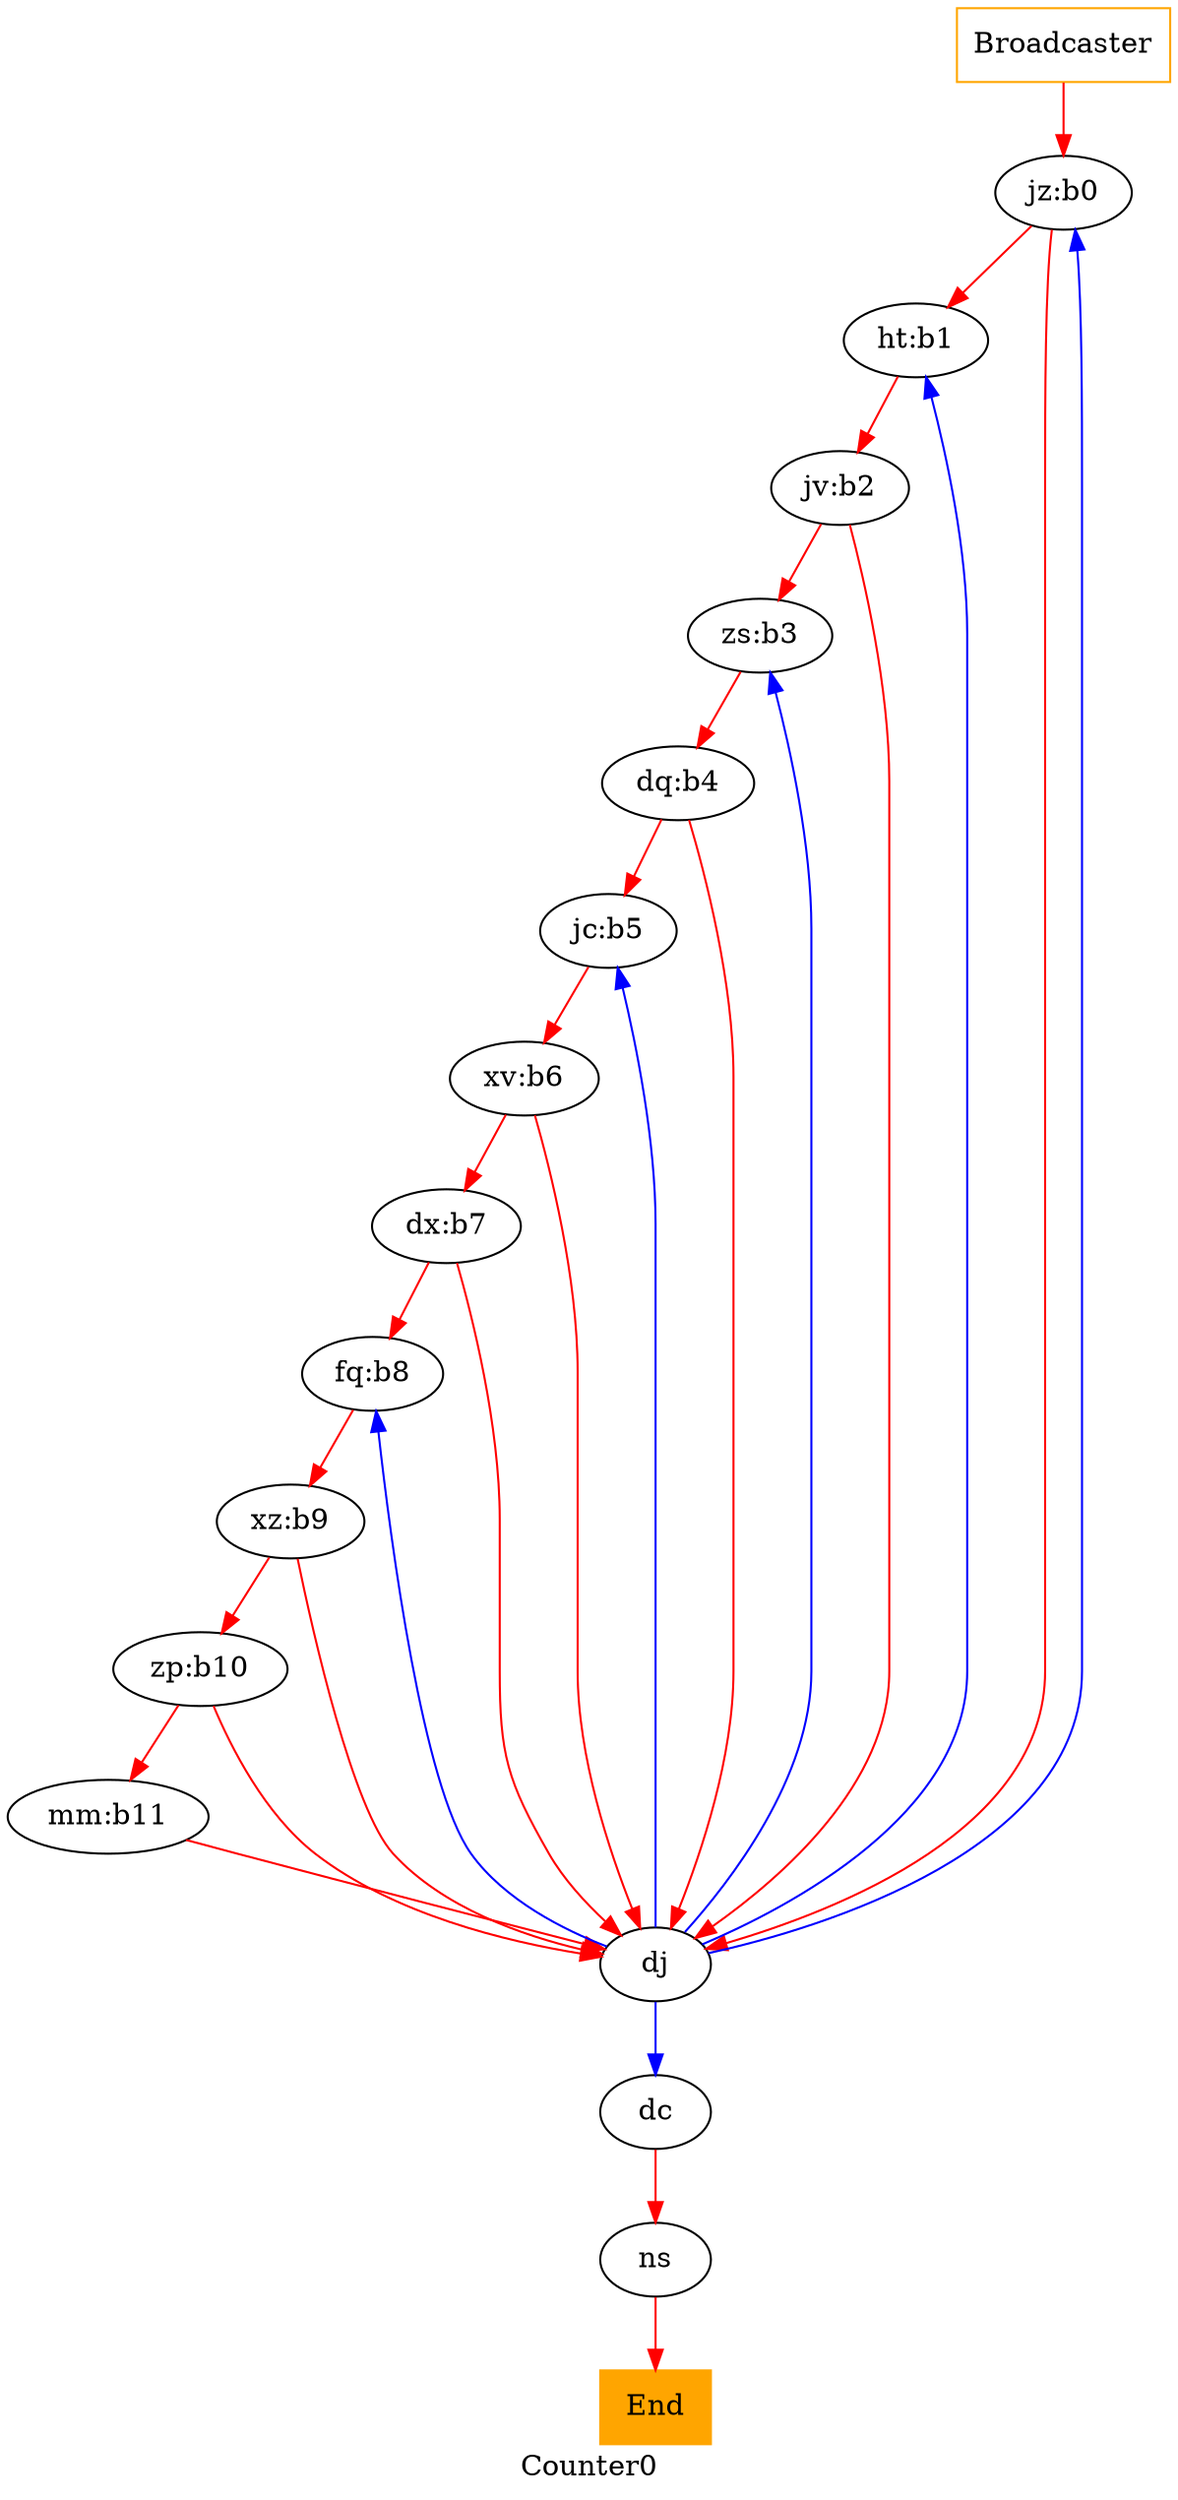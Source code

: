 digraph Counter0 {
    label = "Counter0";
    
    node [ color = black ]
    edge [ shape = box, color = red ]

    broadcaster [ shape = box, color = orange, label = "Broadcaster" ]
    rx [ shape = box, color = orange, style = filled, label = "End" ]

    jz [ label = "jz:b0" ]
    ht [ label = "ht:b1" ]
    jv [ label = "jv:b2" ]
    zs [ label = "zs:b3" ]
    dq [ label = "dq:b4" ]
    jc [ label = "jc:b5" ]
    xv [ label = "xv:b6" ]
    dx [ label = "dx:b7" ]
    fq [ label = "fq:b8" ]
    xz [ label = "xz:b9" ]
    zp [ label = "zp:b10" ]
    mm [ label = "mm:b11" ]
        
    broadcaster -> jz
    {
        //rank = same
        jz -> ht, dj                        // % bit0
        ht -> jv                            // % bit1
        jv -> zs, dj                        // % bit2
        zs -> dq                            // % bit3
        dq -> jc, dj                        // % bit4
        jc -> xv                            // % bit5
        xv -> dx, dj                        // % bit6
        dx -> fq, dj                        // % bit7
        fq -> xz                            // % bit8
        xz -> zp, dj                        // % bit9
        zp -> mm, dj                        // % bit10
        mm -> dj                            // % bit11
    }
    dj -> dc, fq, jz, ht, zs, jc [ color = blue ]   // &
    dc -> ns    // &
    ns -> rx
}
